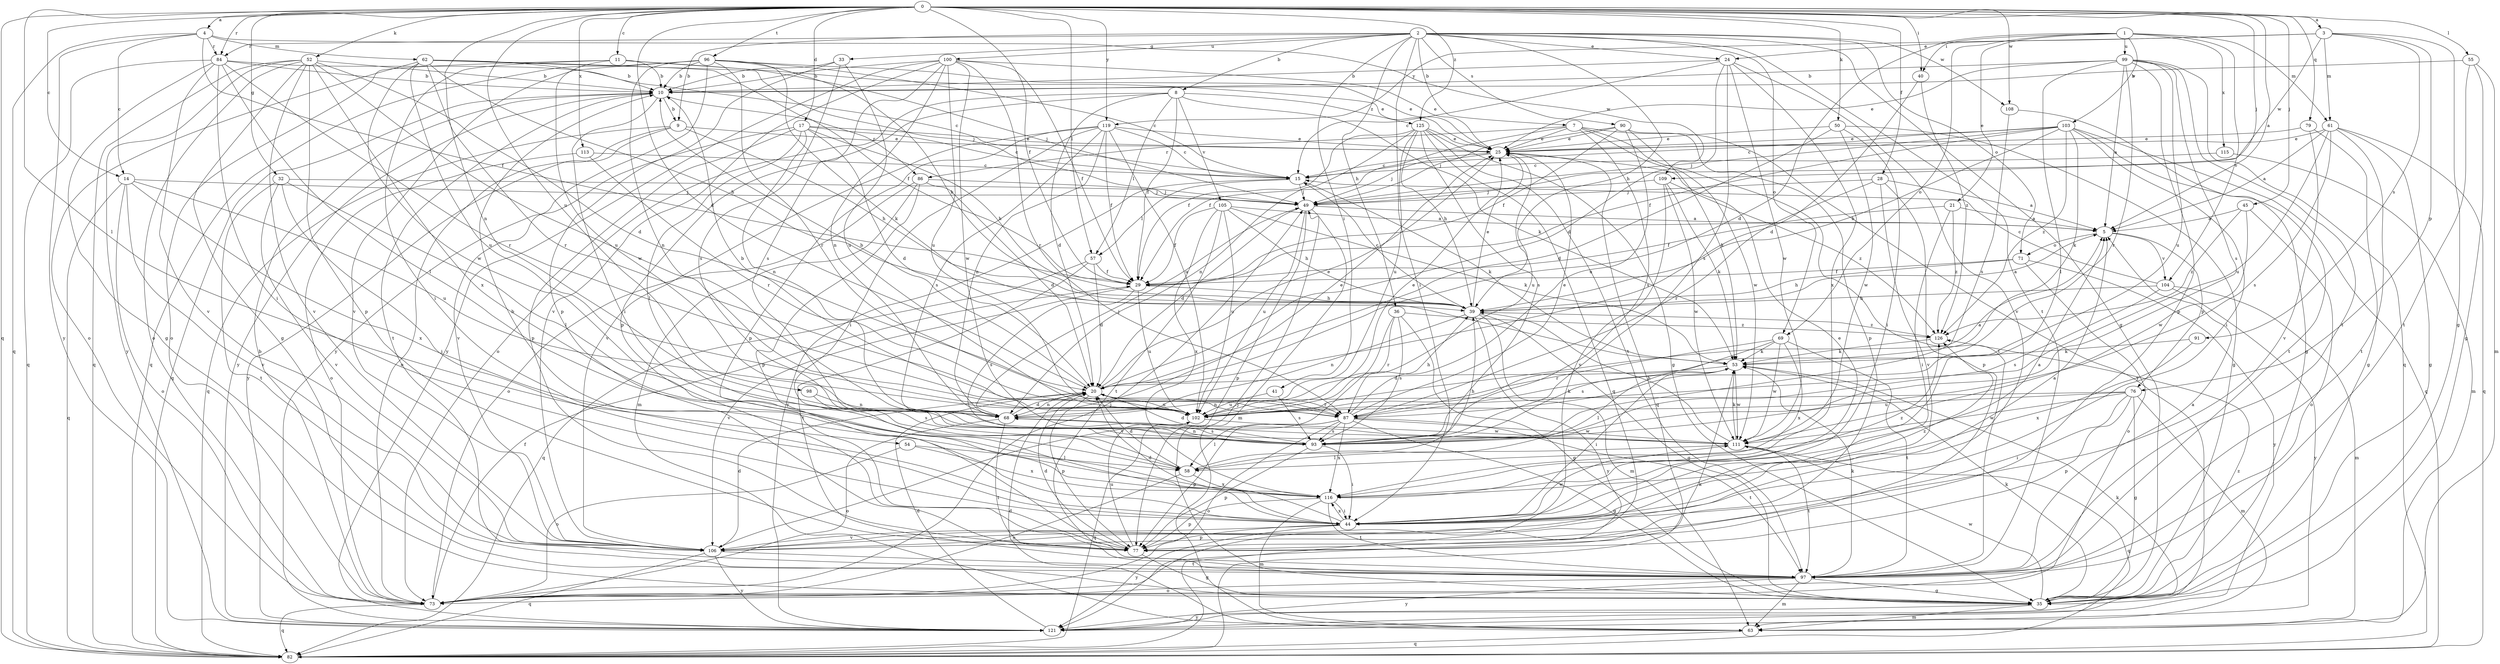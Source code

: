 strict digraph  {
0;
1;
2;
3;
4;
5;
7;
8;
9;
10;
11;
14;
15;
17;
20;
21;
24;
25;
28;
29;
32;
33;
35;
36;
39;
40;
41;
44;
45;
49;
50;
52;
53;
54;
55;
57;
58;
61;
62;
63;
68;
69;
71;
73;
76;
77;
79;
82;
84;
86;
87;
90;
91;
93;
96;
97;
98;
99;
100;
102;
103;
104;
105;
106;
108;
109;
111;
113;
115;
116;
119;
121;
125;
126;
0 -> 3  [label=a];
0 -> 4  [label=a];
0 -> 5  [label=a];
0 -> 11  [label=c];
0 -> 14  [label=c];
0 -> 17  [label=d];
0 -> 20  [label=d];
0 -> 28  [label=f];
0 -> 29  [label=f];
0 -> 32  [label=g];
0 -> 40  [label=i];
0 -> 45  [label=j];
0 -> 49  [label=j];
0 -> 50  [label=k];
0 -> 52  [label=k];
0 -> 54  [label=l];
0 -> 55  [label=l];
0 -> 57  [label=l];
0 -> 68  [label=n];
0 -> 79  [label=q];
0 -> 82  [label=q];
0 -> 84  [label=r];
0 -> 96  [label=t];
0 -> 98  [label=u];
0 -> 108  [label=w];
0 -> 113  [label=x];
0 -> 119  [label=y];
0 -> 125  [label=z];
1 -> 20  [label=d];
1 -> 21  [label=e];
1 -> 40  [label=i];
1 -> 61  [label=m];
1 -> 69  [label=o];
1 -> 99  [label=u];
1 -> 103  [label=v];
1 -> 104  [label=v];
1 -> 115  [label=x];
2 -> 7  [label=b];
2 -> 8  [label=b];
2 -> 9  [label=b];
2 -> 24  [label=e];
2 -> 33  [label=g];
2 -> 35  [label=g];
2 -> 36  [label=h];
2 -> 39  [label=h];
2 -> 41  [label=i];
2 -> 44  [label=i];
2 -> 69  [label=o];
2 -> 71  [label=o];
2 -> 84  [label=r];
2 -> 90  [label=s];
2 -> 97  [label=t];
2 -> 100  [label=u];
2 -> 108  [label=w];
3 -> 24  [label=e];
3 -> 35  [label=g];
3 -> 61  [label=m];
3 -> 76  [label=p];
3 -> 91  [label=s];
3 -> 109  [label=w];
3 -> 119  [label=y];
4 -> 14  [label=c];
4 -> 29  [label=f];
4 -> 62  [label=m];
4 -> 82  [label=q];
4 -> 84  [label=r];
4 -> 109  [label=w];
4 -> 121  [label=y];
5 -> 71  [label=o];
5 -> 76  [label=p];
5 -> 104  [label=v];
7 -> 25  [label=e];
7 -> 29  [label=f];
7 -> 86  [label=r];
7 -> 93  [label=s];
7 -> 97  [label=t];
7 -> 111  [label=w];
7 -> 121  [label=y];
8 -> 20  [label=d];
8 -> 29  [label=f];
8 -> 53  [label=k];
8 -> 57  [label=l];
8 -> 73  [label=o];
8 -> 77  [label=p];
8 -> 105  [label=v];
8 -> 125  [label=z];
9 -> 25  [label=e];
9 -> 39  [label=h];
9 -> 73  [label=o];
9 -> 82  [label=q];
9 -> 121  [label=y];
10 -> 9  [label=b];
10 -> 44  [label=i];
10 -> 82  [label=q];
10 -> 86  [label=r];
10 -> 97  [label=t];
10 -> 121  [label=y];
11 -> 10  [label=b];
11 -> 25  [label=e];
11 -> 44  [label=i];
11 -> 49  [label=j];
11 -> 73  [label=o];
11 -> 111  [label=w];
14 -> 49  [label=j];
14 -> 73  [label=o];
14 -> 82  [label=q];
14 -> 102  [label=u];
14 -> 106  [label=v];
14 -> 116  [label=x];
15 -> 49  [label=j];
15 -> 53  [label=k];
15 -> 57  [label=l];
15 -> 121  [label=y];
17 -> 15  [label=c];
17 -> 20  [label=d];
17 -> 25  [label=e];
17 -> 39  [label=h];
17 -> 58  [label=l];
17 -> 68  [label=n];
17 -> 77  [label=p];
17 -> 106  [label=v];
20 -> 10  [label=b];
20 -> 25  [label=e];
20 -> 68  [label=n];
20 -> 77  [label=p];
20 -> 87  [label=r];
20 -> 102  [label=u];
21 -> 5  [label=a];
21 -> 29  [label=f];
21 -> 44  [label=i];
21 -> 126  [label=z];
24 -> 10  [label=b];
24 -> 15  [label=c];
24 -> 20  [label=d];
24 -> 93  [label=s];
24 -> 106  [label=v];
24 -> 111  [label=w];
24 -> 116  [label=x];
25 -> 15  [label=c];
25 -> 49  [label=j];
25 -> 82  [label=q];
25 -> 102  [label=u];
28 -> 5  [label=a];
28 -> 49  [label=j];
28 -> 77  [label=p];
28 -> 87  [label=r];
28 -> 106  [label=v];
29 -> 39  [label=h];
29 -> 93  [label=s];
29 -> 102  [label=u];
29 -> 106  [label=v];
32 -> 44  [label=i];
32 -> 49  [label=j];
32 -> 58  [label=l];
32 -> 97  [label=t];
32 -> 106  [label=v];
33 -> 10  [label=b];
33 -> 77  [label=p];
33 -> 93  [label=s];
33 -> 102  [label=u];
35 -> 49  [label=j];
35 -> 53  [label=k];
35 -> 63  [label=m];
35 -> 111  [label=w];
35 -> 121  [label=y];
35 -> 126  [label=z];
36 -> 35  [label=g];
36 -> 87  [label=r];
36 -> 93  [label=s];
36 -> 106  [label=v];
36 -> 126  [label=z];
39 -> 5  [label=a];
39 -> 15  [label=c];
39 -> 25  [label=e];
39 -> 35  [label=g];
39 -> 63  [label=m];
39 -> 68  [label=n];
39 -> 121  [label=y];
39 -> 126  [label=z];
40 -> 20  [label=d];
40 -> 126  [label=z];
41 -> 93  [label=s];
41 -> 102  [label=u];
44 -> 5  [label=a];
44 -> 10  [label=b];
44 -> 20  [label=d];
44 -> 25  [label=e];
44 -> 77  [label=p];
44 -> 106  [label=v];
44 -> 111  [label=w];
44 -> 116  [label=x];
44 -> 121  [label=y];
44 -> 126  [label=z];
45 -> 5  [label=a];
45 -> 73  [label=o];
45 -> 111  [label=w];
45 -> 126  [label=z];
49 -> 5  [label=a];
49 -> 20  [label=d];
49 -> 63  [label=m];
49 -> 77  [label=p];
49 -> 102  [label=u];
50 -> 20  [label=d];
50 -> 25  [label=e];
50 -> 35  [label=g];
50 -> 44  [label=i];
50 -> 111  [label=w];
52 -> 10  [label=b];
52 -> 20  [label=d];
52 -> 35  [label=g];
52 -> 73  [label=o];
52 -> 77  [label=p];
52 -> 82  [label=q];
52 -> 102  [label=u];
52 -> 106  [label=v];
52 -> 116  [label=x];
52 -> 121  [label=y];
53 -> 20  [label=d];
53 -> 44  [label=i];
53 -> 58  [label=l];
53 -> 111  [label=w];
54 -> 58  [label=l];
54 -> 73  [label=o];
54 -> 116  [label=x];
55 -> 10  [label=b];
55 -> 35  [label=g];
55 -> 63  [label=m];
55 -> 97  [label=t];
57 -> 20  [label=d];
57 -> 29  [label=f];
57 -> 82  [label=q];
57 -> 97  [label=t];
58 -> 20  [label=d];
58 -> 39  [label=h];
58 -> 73  [label=o];
58 -> 116  [label=x];
61 -> 5  [label=a];
61 -> 25  [label=e];
61 -> 35  [label=g];
61 -> 82  [label=q];
61 -> 93  [label=s];
61 -> 97  [label=t];
61 -> 102  [label=u];
62 -> 10  [label=b];
62 -> 29  [label=f];
62 -> 39  [label=h];
62 -> 49  [label=j];
62 -> 73  [label=o];
62 -> 87  [label=r];
62 -> 102  [label=u];
62 -> 111  [label=w];
63 -> 20  [label=d];
63 -> 82  [label=q];
68 -> 20  [label=d];
68 -> 25  [label=e];
68 -> 49  [label=j];
68 -> 73  [label=o];
68 -> 93  [label=s];
68 -> 97  [label=t];
69 -> 53  [label=k];
69 -> 87  [label=r];
69 -> 93  [label=s];
69 -> 97  [label=t];
69 -> 111  [label=w];
69 -> 116  [label=x];
71 -> 29  [label=f];
71 -> 39  [label=h];
71 -> 73  [label=o];
71 -> 121  [label=y];
73 -> 10  [label=b];
73 -> 29  [label=f];
73 -> 49  [label=j];
73 -> 53  [label=k];
73 -> 82  [label=q];
76 -> 35  [label=g];
76 -> 44  [label=i];
76 -> 63  [label=m];
76 -> 68  [label=n];
76 -> 77  [label=p];
76 -> 102  [label=u];
76 -> 111  [label=w];
77 -> 20  [label=d];
77 -> 35  [label=g];
77 -> 102  [label=u];
79 -> 25  [label=e];
79 -> 35  [label=g];
79 -> 106  [label=v];
84 -> 10  [label=b];
84 -> 15  [label=c];
84 -> 35  [label=g];
84 -> 44  [label=i];
84 -> 58  [label=l];
84 -> 82  [label=q];
84 -> 87  [label=r];
84 -> 106  [label=v];
86 -> 20  [label=d];
86 -> 49  [label=j];
86 -> 63  [label=m];
86 -> 73  [label=o];
86 -> 77  [label=p];
87 -> 25  [label=e];
87 -> 35  [label=g];
87 -> 39  [label=h];
87 -> 53  [label=k];
87 -> 58  [label=l];
87 -> 73  [label=o];
87 -> 77  [label=p];
87 -> 93  [label=s];
87 -> 97  [label=t];
87 -> 111  [label=w];
87 -> 116  [label=x];
90 -> 25  [label=e];
90 -> 29  [label=f];
90 -> 49  [label=j];
90 -> 53  [label=k];
90 -> 77  [label=p];
90 -> 102  [label=u];
91 -> 53  [label=k];
91 -> 116  [label=x];
93 -> 20  [label=d];
93 -> 44  [label=i];
93 -> 68  [label=n];
93 -> 77  [label=p];
96 -> 10  [label=b];
96 -> 15  [label=c];
96 -> 25  [label=e];
96 -> 39  [label=h];
96 -> 53  [label=k];
96 -> 68  [label=n];
96 -> 82  [label=q];
96 -> 87  [label=r];
96 -> 106  [label=v];
96 -> 121  [label=y];
97 -> 5  [label=a];
97 -> 35  [label=g];
97 -> 53  [label=k];
97 -> 63  [label=m];
97 -> 73  [label=o];
97 -> 121  [label=y];
98 -> 68  [label=n];
98 -> 93  [label=s];
99 -> 5  [label=a];
99 -> 10  [label=b];
99 -> 25  [label=e];
99 -> 58  [label=l];
99 -> 77  [label=p];
99 -> 82  [label=q];
99 -> 87  [label=r];
99 -> 93  [label=s];
99 -> 97  [label=t];
99 -> 102  [label=u];
100 -> 10  [label=b];
100 -> 25  [label=e];
100 -> 29  [label=f];
100 -> 68  [label=n];
100 -> 87  [label=r];
100 -> 93  [label=s];
100 -> 102  [label=u];
100 -> 106  [label=v];
100 -> 111  [label=w];
100 -> 121  [label=y];
102 -> 5  [label=a];
102 -> 10  [label=b];
102 -> 25  [label=e];
102 -> 82  [label=q];
102 -> 111  [label=w];
103 -> 15  [label=c];
103 -> 25  [label=e];
103 -> 29  [label=f];
103 -> 39  [label=h];
103 -> 44  [label=i];
103 -> 49  [label=j];
103 -> 53  [label=k];
103 -> 82  [label=q];
103 -> 97  [label=t];
103 -> 126  [label=z];
104 -> 15  [label=c];
104 -> 39  [label=h];
104 -> 63  [label=m];
104 -> 93  [label=s];
104 -> 121  [label=y];
105 -> 5  [label=a];
105 -> 29  [label=f];
105 -> 39  [label=h];
105 -> 53  [label=k];
105 -> 97  [label=t];
105 -> 102  [label=u];
105 -> 116  [label=x];
106 -> 20  [label=d];
106 -> 82  [label=q];
106 -> 97  [label=t];
106 -> 121  [label=y];
108 -> 35  [label=g];
108 -> 93  [label=s];
109 -> 49  [label=j];
109 -> 53  [label=k];
109 -> 106  [label=v];
109 -> 111  [label=w];
109 -> 126  [label=z];
111 -> 39  [label=h];
111 -> 53  [label=k];
111 -> 58  [label=l];
111 -> 82  [label=q];
111 -> 97  [label=t];
113 -> 15  [label=c];
113 -> 73  [label=o];
113 -> 87  [label=r];
115 -> 15  [label=c];
115 -> 63  [label=m];
116 -> 5  [label=a];
116 -> 44  [label=i];
116 -> 63  [label=m];
116 -> 77  [label=p];
116 -> 97  [label=t];
116 -> 126  [label=z];
119 -> 15  [label=c];
119 -> 25  [label=e];
119 -> 29  [label=f];
119 -> 44  [label=i];
119 -> 68  [label=n];
119 -> 77  [label=p];
119 -> 93  [label=s];
119 -> 102  [label=u];
119 -> 106  [label=v];
121 -> 20  [label=d];
121 -> 53  [label=k];
125 -> 25  [label=e];
125 -> 29  [label=f];
125 -> 35  [label=g];
125 -> 39  [label=h];
125 -> 68  [label=n];
125 -> 82  [label=q];
125 -> 93  [label=s];
125 -> 97  [label=t];
125 -> 102  [label=u];
126 -> 53  [label=k];
}
